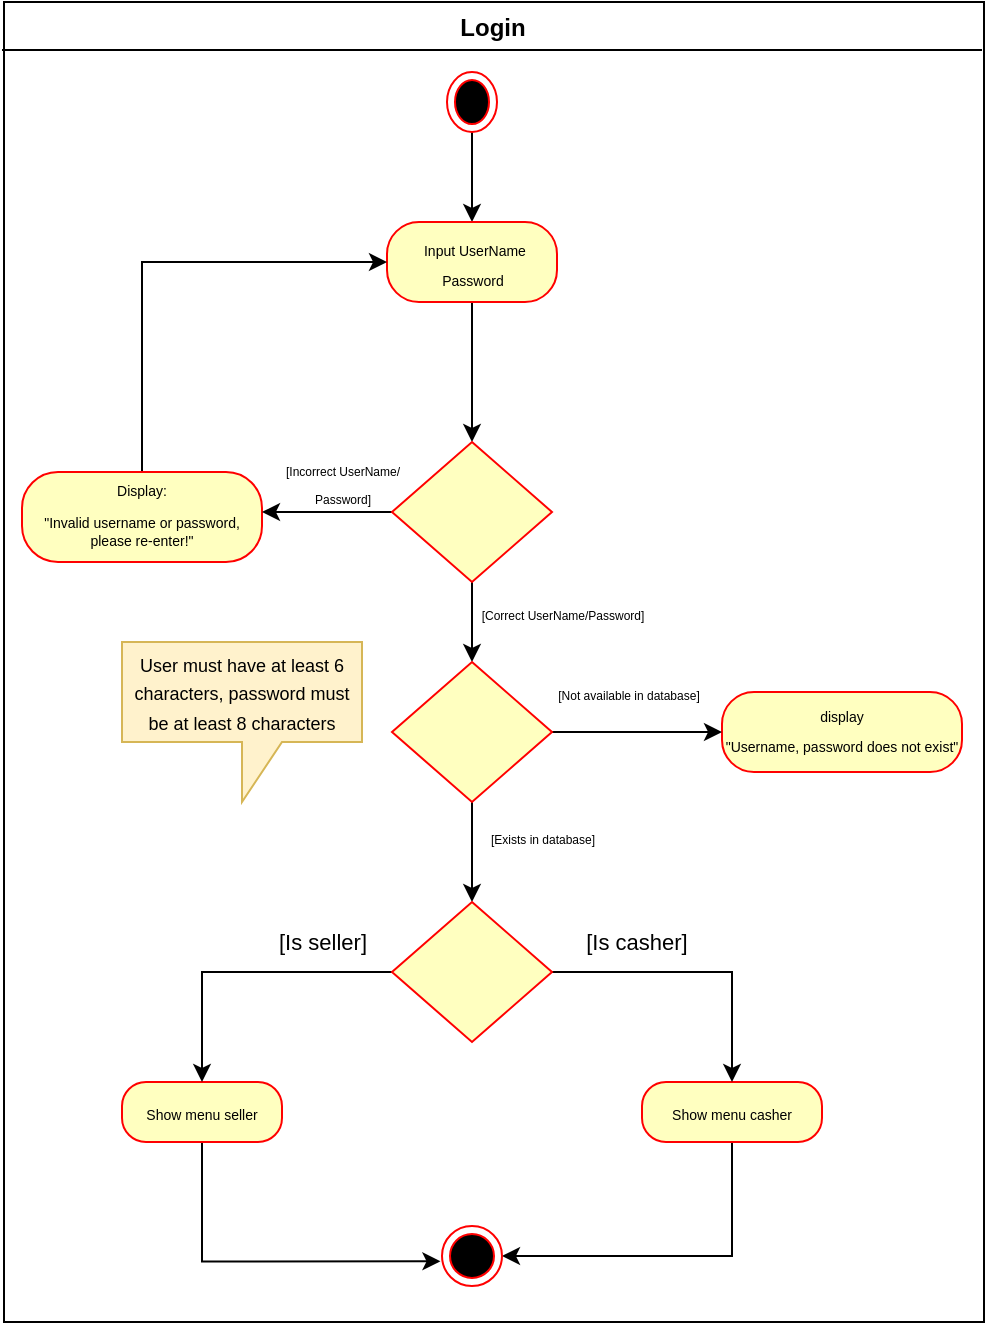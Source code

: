 <mxfile version="21.3.7" type="device">
  <diagram id="C5RBs43oDa-KdzZeNtuy" name="Page-1">
    <mxGraphModel dx="504" dy="302" grid="1" gridSize="10" guides="1" tooltips="1" connect="1" arrows="1" fold="1" page="1" pageScale="1" pageWidth="1169" pageHeight="1654" background="none" math="0" shadow="0">
      <root>
        <mxCell id="WIyWlLk6GJQsqaUBKTNV-0" />
        <mxCell id="WIyWlLk6GJQsqaUBKTNV-1" parent="WIyWlLk6GJQsqaUBKTNV-0" />
        <mxCell id="a2rnx0ZKfVZahNXHIYzf-8" value="&lt;p style=&quot;margin: 0px 0px 0px 8px;&quot;&gt;&lt;br&gt;&lt;/p&gt;" style="verticalAlign=top;align=center;overflow=fill;fontSize=12;fontFamily=Helvetica;html=1;whiteSpace=wrap;rounded=0;glass=0;shadow=0;movable=1;resizable=1;rotatable=1;deletable=1;editable=1;locked=0;connectable=1;direction=south;" parent="WIyWlLk6GJQsqaUBKTNV-1" vertex="1">
          <mxGeometry x="361" y="200" width="490" height="660" as="geometry" />
        </mxCell>
        <mxCell id="SC4LUai35NuD-L9s-L-P-5" style="edgeStyle=orthogonalEdgeStyle;rounded=0;orthogonalLoop=1;jettySize=auto;html=1;exitX=0.5;exitY=1;exitDx=0;exitDy=0;" parent="WIyWlLk6GJQsqaUBKTNV-1" source="a2rnx0ZKfVZahNXHIYzf-9" target="a2rnx0ZKfVZahNXHIYzf-10" edge="1">
          <mxGeometry relative="1" as="geometry" />
        </mxCell>
        <mxCell id="a2rnx0ZKfVZahNXHIYzf-9" value="" style="ellipse;html=1;shape=endState;fillColor=#000000;strokeColor=#ff0000;" parent="WIyWlLk6GJQsqaUBKTNV-1" vertex="1">
          <mxGeometry x="582.5" y="235" width="25" height="30" as="geometry" />
        </mxCell>
        <mxCell id="SC4LUai35NuD-L9s-L-P-6" style="edgeStyle=orthogonalEdgeStyle;rounded=0;orthogonalLoop=1;jettySize=auto;html=1;exitX=0.5;exitY=1;exitDx=0;exitDy=0;entryX=0.5;entryY=0;entryDx=0;entryDy=0;" parent="WIyWlLk6GJQsqaUBKTNV-1" source="a2rnx0ZKfVZahNXHIYzf-10" target="a2rnx0ZKfVZahNXHIYzf-17" edge="1">
          <mxGeometry relative="1" as="geometry" />
        </mxCell>
        <mxCell id="a2rnx0ZKfVZahNXHIYzf-10" value="&lt;font style=&quot;font-size: 7px;&quot;&gt;&amp;nbsp;Input UserName&lt;br&gt;Password&lt;/font&gt;" style="rounded=1;whiteSpace=wrap;html=1;arcSize=40;fontColor=#000000;fillColor=#ffffc0;strokeColor=#ff0000;" parent="WIyWlLk6GJQsqaUBKTNV-1" vertex="1">
          <mxGeometry x="552.5" y="310" width="85" height="40" as="geometry" />
        </mxCell>
        <mxCell id="SgabPXH9dqTlCz8hwOUW-0" style="edgeStyle=orthogonalEdgeStyle;rounded=0;orthogonalLoop=1;jettySize=auto;html=1;exitX=0.5;exitY=0;exitDx=0;exitDy=0;entryX=0;entryY=0.5;entryDx=0;entryDy=0;" parent="WIyWlLk6GJQsqaUBKTNV-1" source="a2rnx0ZKfVZahNXHIYzf-12" target="a2rnx0ZKfVZahNXHIYzf-10" edge="1">
          <mxGeometry relative="1" as="geometry" />
        </mxCell>
        <mxCell id="a2rnx0ZKfVZahNXHIYzf-12" value="&lt;font style=&quot;font-size: 7px;&quot;&gt;Display:&lt;br&gt;&lt;p class=&quot;MsoNormal&quot;&gt;&quot;Invalid username or password, please re-enter!&quot;&lt;/p&gt;&lt;/font&gt;" style="rounded=1;whiteSpace=wrap;html=1;arcSize=40;fontColor=#000000;fillColor=#ffffc0;strokeColor=#ff0000;" parent="WIyWlLk6GJQsqaUBKTNV-1" vertex="1">
          <mxGeometry x="370" y="435" width="120" height="45" as="geometry" />
        </mxCell>
        <mxCell id="a2rnx0ZKfVZahNXHIYzf-13" value="&lt;font style=&quot;font-size: 7px;&quot;&gt;&lt;p class=&quot;MsoNormal&quot;&gt;display&lt;/p&gt;&lt;p class=&quot;MsoNormal&quot;&gt;&quot;Username, password does not exist&quot;&lt;/p&gt;&lt;/font&gt;" style="rounded=1;whiteSpace=wrap;html=1;arcSize=40;fontColor=#000000;fillColor=#ffffc0;strokeColor=#ff0000;" parent="WIyWlLk6GJQsqaUBKTNV-1" vertex="1">
          <mxGeometry x="720" y="545" width="120" height="40" as="geometry" />
        </mxCell>
        <mxCell id="SC4LUai35NuD-L9s-L-P-7" style="edgeStyle=orthogonalEdgeStyle;rounded=0;orthogonalLoop=1;jettySize=auto;html=1;exitX=0.5;exitY=1;exitDx=0;exitDy=0;entryX=0.5;entryY=0;entryDx=0;entryDy=0;" parent="WIyWlLk6GJQsqaUBKTNV-1" source="a2rnx0ZKfVZahNXHIYzf-17" target="a2rnx0ZKfVZahNXHIYzf-23" edge="1">
          <mxGeometry relative="1" as="geometry" />
        </mxCell>
        <mxCell id="SC4LUai35NuD-L9s-L-P-17" value="&lt;font style=&quot;font-size: 6px;&quot;&gt;[Correct UserName/Password]&lt;/font&gt;" style="edgeLabel;html=1;align=center;verticalAlign=middle;resizable=0;points=[];" parent="SC4LUai35NuD-L9s-L-P-7" vertex="1" connectable="0">
          <mxGeometry x="-0.263" relative="1" as="geometry">
            <mxPoint x="45" as="offset" />
          </mxGeometry>
        </mxCell>
        <mxCell id="SC4LUai35NuD-L9s-L-P-15" style="edgeStyle=orthogonalEdgeStyle;rounded=0;orthogonalLoop=1;jettySize=auto;html=1;exitX=0;exitY=0.5;exitDx=0;exitDy=0;" parent="WIyWlLk6GJQsqaUBKTNV-1" source="a2rnx0ZKfVZahNXHIYzf-17" target="a2rnx0ZKfVZahNXHIYzf-12" edge="1">
          <mxGeometry relative="1" as="geometry">
            <Array as="points">
              <mxPoint x="460" y="455" />
              <mxPoint x="460" y="455" />
            </Array>
          </mxGeometry>
        </mxCell>
        <mxCell id="SC4LUai35NuD-L9s-L-P-16" value="&lt;font style=&quot;font-size: 6px;&quot;&gt;[Incorrect UserName/&lt;br&gt;Password]&lt;br&gt;&lt;/font&gt;" style="edgeLabel;html=1;align=center;verticalAlign=middle;resizable=0;points=[];" parent="SC4LUai35NuD-L9s-L-P-15" vertex="1" connectable="0">
          <mxGeometry x="-0.017" y="-1" relative="1" as="geometry">
            <mxPoint x="7" y="-14" as="offset" />
          </mxGeometry>
        </mxCell>
        <mxCell id="a2rnx0ZKfVZahNXHIYzf-17" value="" style="rhombus;whiteSpace=wrap;html=1;fontColor=#000000;fillColor=#ffffc0;strokeColor=#ff0000;" parent="WIyWlLk6GJQsqaUBKTNV-1" vertex="1">
          <mxGeometry x="555" y="420" width="80" height="70" as="geometry" />
        </mxCell>
        <mxCell id="a2rnx0ZKfVZahNXHIYzf-20" style="edgeStyle=orthogonalEdgeStyle;rounded=0;orthogonalLoop=1;jettySize=auto;html=1;exitX=0.5;exitY=1;exitDx=0;exitDy=0;" parent="WIyWlLk6GJQsqaUBKTNV-1" source="a2rnx0ZKfVZahNXHIYzf-17" target="a2rnx0ZKfVZahNXHIYzf-17" edge="1">
          <mxGeometry relative="1" as="geometry" />
        </mxCell>
        <mxCell id="0r2egga7RUnXf-yBT4_m-7" style="edgeStyle=orthogonalEdgeStyle;rounded=0;orthogonalLoop=1;jettySize=auto;html=1;exitX=0.5;exitY=1;exitDx=0;exitDy=0;entryX=1;entryY=0.5;entryDx=0;entryDy=0;" parent="WIyWlLk6GJQsqaUBKTNV-1" source="a2rnx0ZKfVZahNXHIYzf-29" target="a2rnx0ZKfVZahNXHIYzf-34" edge="1">
          <mxGeometry relative="1" as="geometry">
            <mxPoint x="727.06" y="794.24" as="targetPoint" />
          </mxGeometry>
        </mxCell>
        <mxCell id="a2rnx0ZKfVZahNXHIYzf-29" value="&lt;font style=&quot;font-size: 7px;&quot;&gt;Show menu casher&lt;/font&gt;" style="rounded=1;whiteSpace=wrap;html=1;arcSize=40;fontColor=#000000;fillColor=#ffffc0;strokeColor=#ff0000;" parent="WIyWlLk6GJQsqaUBKTNV-1" vertex="1">
          <mxGeometry x="680" y="740" width="90" height="30" as="geometry" />
        </mxCell>
        <mxCell id="0r2egga7RUnXf-yBT4_m-2" style="edgeStyle=orthogonalEdgeStyle;rounded=0;orthogonalLoop=1;jettySize=auto;html=1;exitX=0.5;exitY=1;exitDx=0;exitDy=0;entryX=-0.026;entryY=0.589;entryDx=0;entryDy=0;entryPerimeter=0;" parent="WIyWlLk6GJQsqaUBKTNV-1" source="a2rnx0ZKfVZahNXHIYzf-30" target="a2rnx0ZKfVZahNXHIYzf-34" edge="1">
          <mxGeometry relative="1" as="geometry">
            <mxPoint x="458.91" y="794.37" as="targetPoint" />
          </mxGeometry>
        </mxCell>
        <mxCell id="a2rnx0ZKfVZahNXHIYzf-30" value="&lt;font style=&quot;font-size: 7px;&quot;&gt;Show menu seller&lt;/font&gt;" style="rounded=1;whiteSpace=wrap;html=1;arcSize=40;fontColor=#000000;fillColor=#ffffc0;strokeColor=#ff0000;" parent="WIyWlLk6GJQsqaUBKTNV-1" vertex="1">
          <mxGeometry x="420" y="740" width="80" height="30" as="geometry" />
        </mxCell>
        <mxCell id="a2rnx0ZKfVZahNXHIYzf-34" value="" style="ellipse;html=1;shape=endState;fillColor=#000000;strokeColor=#ff0000;" parent="WIyWlLk6GJQsqaUBKTNV-1" vertex="1">
          <mxGeometry x="580" y="812" width="30" height="30" as="geometry" />
        </mxCell>
        <mxCell id="SC4LUai35NuD-L9s-L-P-8" style="edgeStyle=orthogonalEdgeStyle;rounded=0;orthogonalLoop=1;jettySize=auto;html=1;exitX=0.5;exitY=1;exitDx=0;exitDy=0;entryX=0.5;entryY=0;entryDx=0;entryDy=0;" parent="WIyWlLk6GJQsqaUBKTNV-1" source="a2rnx0ZKfVZahNXHIYzf-23" target="a2rnx0ZKfVZahNXHIYzf-24" edge="1">
          <mxGeometry relative="1" as="geometry" />
        </mxCell>
        <mxCell id="SC4LUai35NuD-L9s-L-P-19" value="&lt;font style=&quot;font-size: 6px;&quot;&gt;[Exists in database]&lt;/font&gt;" style="edgeLabel;html=1;align=center;verticalAlign=middle;resizable=0;points=[];" parent="SC4LUai35NuD-L9s-L-P-8" vertex="1" connectable="0">
          <mxGeometry x="-0.316" relative="1" as="geometry">
            <mxPoint x="35" as="offset" />
          </mxGeometry>
        </mxCell>
        <mxCell id="SC4LUai35NuD-L9s-L-P-14" style="edgeStyle=orthogonalEdgeStyle;rounded=0;orthogonalLoop=1;jettySize=auto;html=1;exitX=1;exitY=0.5;exitDx=0;exitDy=0;entryX=0;entryY=0.5;entryDx=0;entryDy=0;" parent="WIyWlLk6GJQsqaUBKTNV-1" source="a2rnx0ZKfVZahNXHIYzf-23" target="a2rnx0ZKfVZahNXHIYzf-13" edge="1">
          <mxGeometry relative="1" as="geometry" />
        </mxCell>
        <mxCell id="SC4LUai35NuD-L9s-L-P-18" value="&lt;font style=&quot;font-size: 6px;&quot;&gt;[Not available in database]&lt;/font&gt;" style="edgeLabel;html=1;align=center;verticalAlign=middle;resizable=0;points=[];" parent="SC4LUai35NuD-L9s-L-P-14" vertex="1" connectable="0">
          <mxGeometry x="-0.119" relative="1" as="geometry">
            <mxPoint y="-20" as="offset" />
          </mxGeometry>
        </mxCell>
        <mxCell id="a2rnx0ZKfVZahNXHIYzf-23" value="" style="rhombus;whiteSpace=wrap;html=1;fontColor=#000000;fillColor=#ffffc0;strokeColor=#ff0000;" parent="WIyWlLk6GJQsqaUBKTNV-1" vertex="1">
          <mxGeometry x="555" y="530" width="80" height="70" as="geometry" />
        </mxCell>
        <mxCell id="SC4LUai35NuD-L9s-L-P-9" style="edgeStyle=orthogonalEdgeStyle;rounded=0;orthogonalLoop=1;jettySize=auto;html=1;exitX=1;exitY=0.5;exitDx=0;exitDy=0;entryX=0.5;entryY=0;entryDx=0;entryDy=0;" parent="WIyWlLk6GJQsqaUBKTNV-1" source="a2rnx0ZKfVZahNXHIYzf-24" target="a2rnx0ZKfVZahNXHIYzf-29" edge="1">
          <mxGeometry relative="1" as="geometry" />
        </mxCell>
        <mxCell id="SC4LUai35NuD-L9s-L-P-21" value="[Is casher]" style="edgeLabel;html=1;align=center;verticalAlign=middle;resizable=0;points=[];" parent="SC4LUai35NuD-L9s-L-P-9" vertex="1" connectable="0">
          <mxGeometry x="-0.508" relative="1" as="geometry">
            <mxPoint x="6" y="-15" as="offset" />
          </mxGeometry>
        </mxCell>
        <mxCell id="SC4LUai35NuD-L9s-L-P-10" style="edgeStyle=orthogonalEdgeStyle;rounded=0;orthogonalLoop=1;jettySize=auto;html=1;exitX=0;exitY=0.5;exitDx=0;exitDy=0;entryX=0.5;entryY=0;entryDx=0;entryDy=0;" parent="WIyWlLk6GJQsqaUBKTNV-1" source="a2rnx0ZKfVZahNXHIYzf-24" target="a2rnx0ZKfVZahNXHIYzf-30" edge="1">
          <mxGeometry relative="1" as="geometry" />
        </mxCell>
        <mxCell id="SC4LUai35NuD-L9s-L-P-20" value="[Is seller]" style="edgeLabel;html=1;align=center;verticalAlign=middle;resizable=0;points=[];" parent="SC4LUai35NuD-L9s-L-P-10" vertex="1" connectable="0">
          <mxGeometry x="-0.527" y="-1" relative="1" as="geometry">
            <mxPoint y="-14" as="offset" />
          </mxGeometry>
        </mxCell>
        <mxCell id="a2rnx0ZKfVZahNXHIYzf-24" value="" style="rhombus;whiteSpace=wrap;html=1;fontColor=#000000;fillColor=#ffffc0;strokeColor=#ff0000;" parent="WIyWlLk6GJQsqaUBKTNV-1" vertex="1">
          <mxGeometry x="555" y="650" width="80" height="70" as="geometry" />
        </mxCell>
        <mxCell id="SgabPXH9dqTlCz8hwOUW-2" value="" style="line;strokeWidth=1;fillColor=none;align=left;verticalAlign=middle;spacingTop=-1;spacingLeft=3;spacingRight=3;rotatable=0;labelPosition=right;points=[];portConstraint=eastwest;strokeColor=inherit;" parent="WIyWlLk6GJQsqaUBKTNV-1" vertex="1">
          <mxGeometry x="360" y="220" width="490" height="8" as="geometry" />
        </mxCell>
        <mxCell id="SgabPXH9dqTlCz8hwOUW-3" value="Login" style="text;align=center;fontStyle=1;verticalAlign=middle;spacingLeft=3;spacingRight=3;strokeColor=none;rotatable=0;points=[[0,0.5],[1,0.5]];portConstraint=eastwest;html=1;" parent="WIyWlLk6GJQsqaUBKTNV-1" vertex="1">
          <mxGeometry x="565" y="200" width="80" height="26" as="geometry" />
        </mxCell>
        <mxCell id="YkfAFWWJKgedrjCpOOeX-1" value="&lt;font style=&quot;font-size: 9px;&quot;&gt;User must have at least 6 characters, password must be at least 8 characters&lt;/font&gt;" style="shape=callout;whiteSpace=wrap;html=1;perimeter=calloutPerimeter;fillColor=#fff2cc;strokeColor=#d6b656;" vertex="1" parent="WIyWlLk6GJQsqaUBKTNV-1">
          <mxGeometry x="420" y="520" width="120" height="80" as="geometry" />
        </mxCell>
      </root>
    </mxGraphModel>
  </diagram>
</mxfile>
